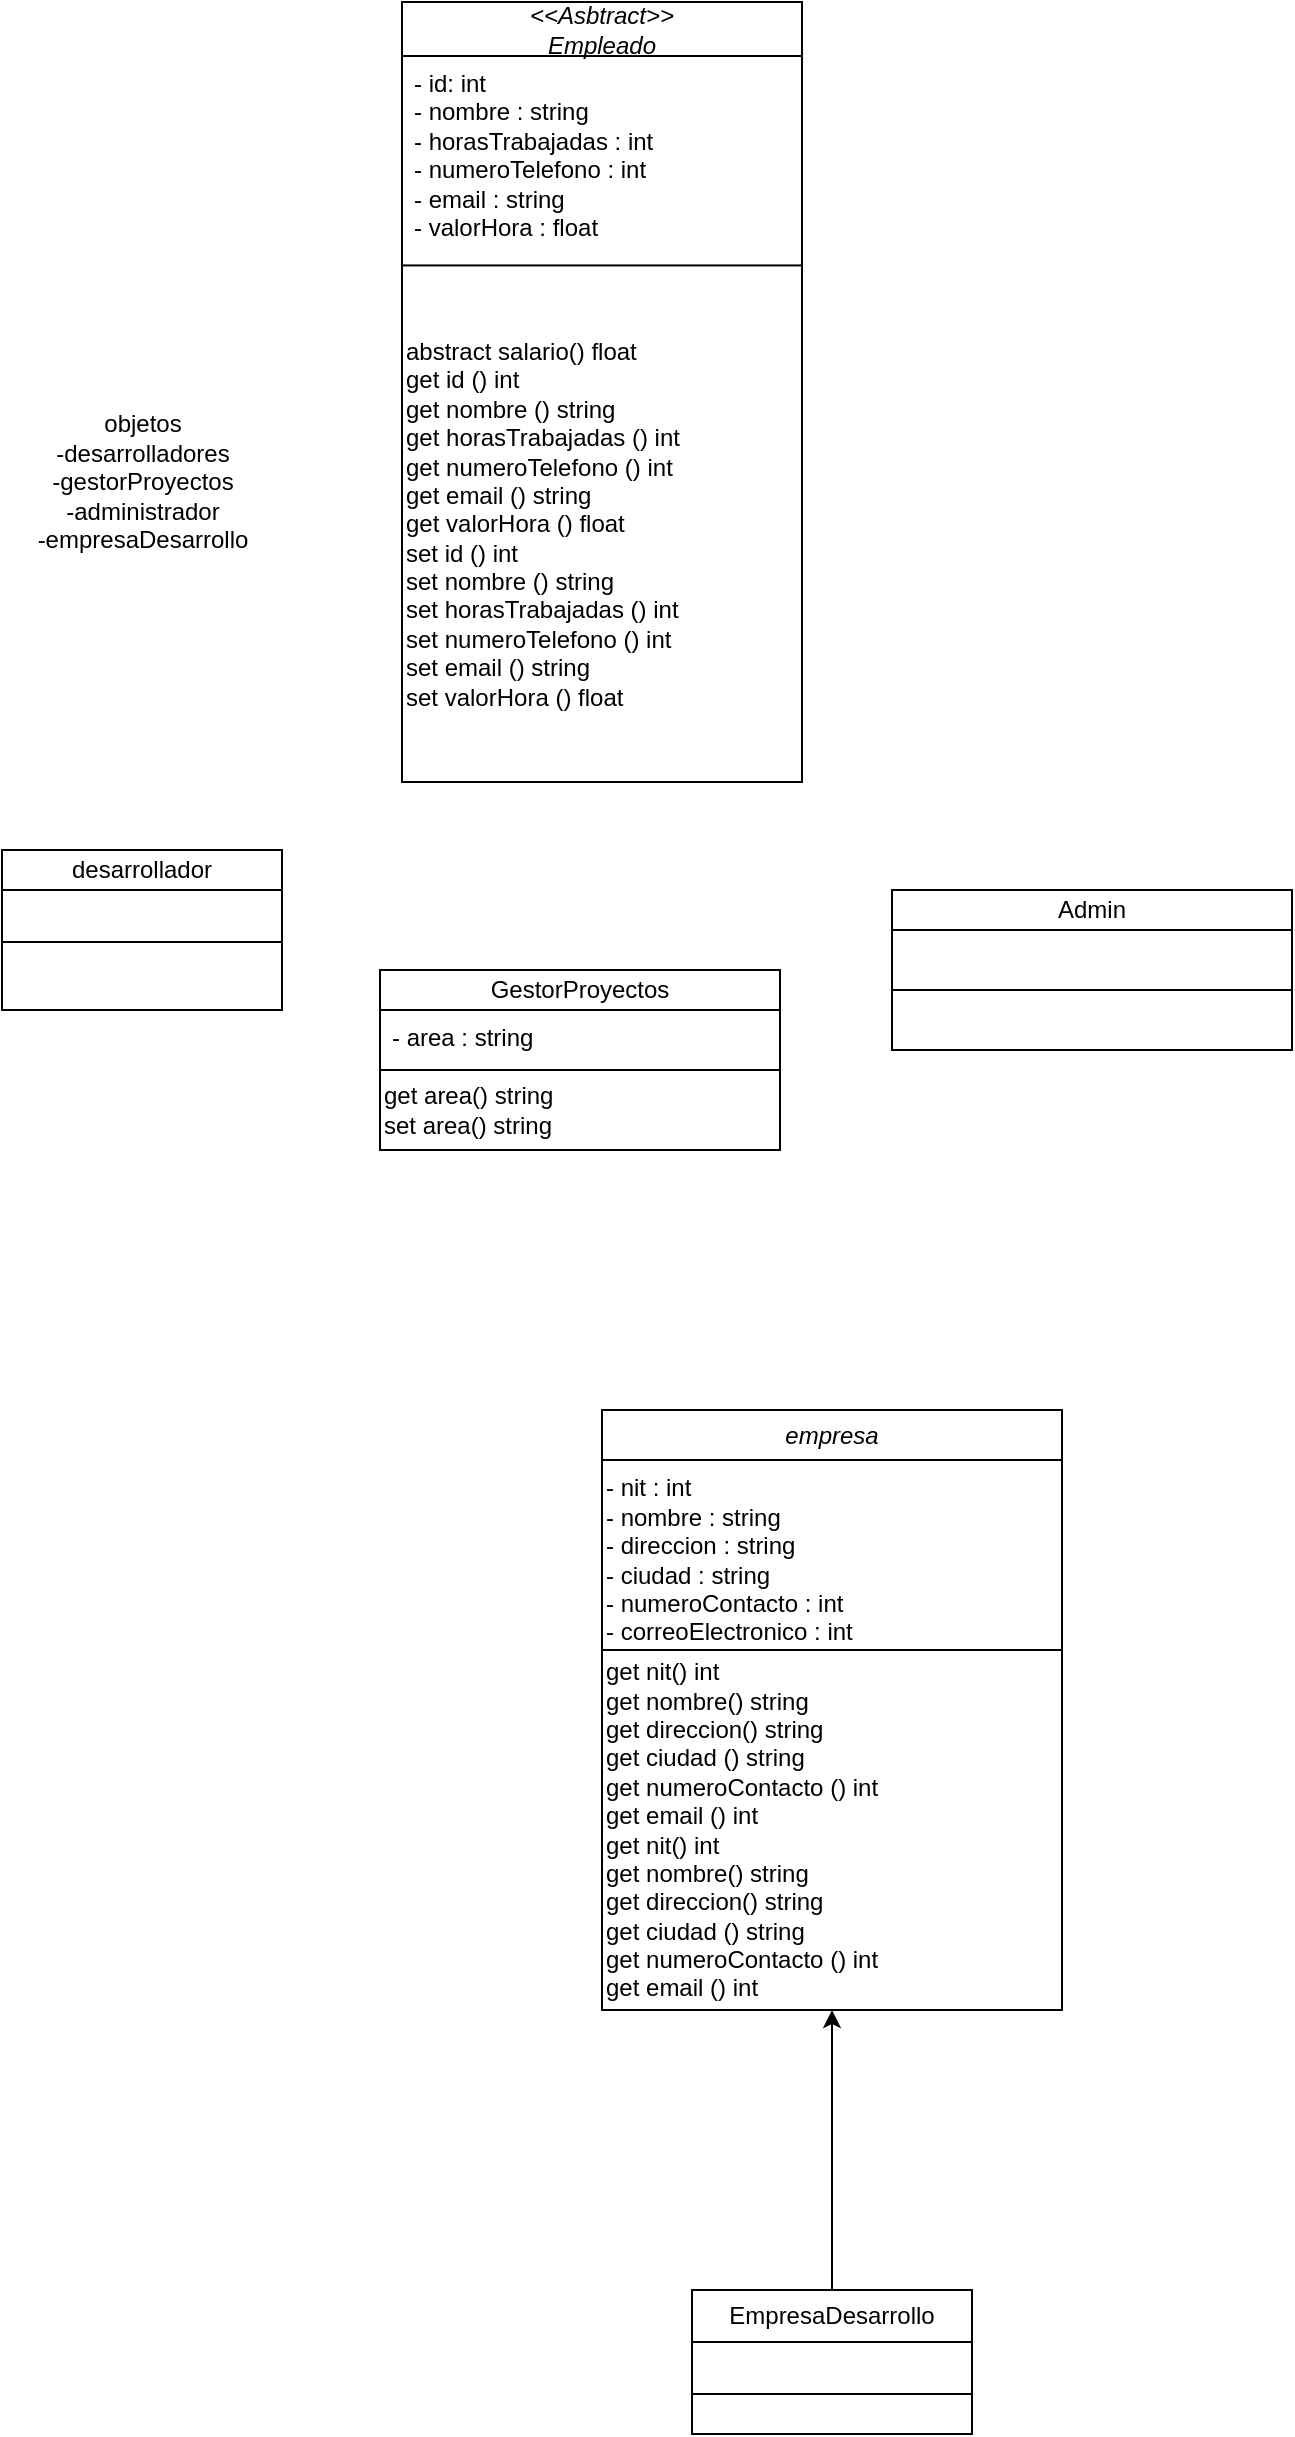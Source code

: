 <mxfile version="27.1.5">
  <diagram id="C5RBs43oDa-KdzZeNtuy" name="Page-1">
    <mxGraphModel dx="1404" dy="1919" grid="1" gridSize="10" guides="1" tooltips="1" connect="1" arrows="1" fold="1" page="1" pageScale="1" pageWidth="827" pageHeight="1169" math="0" shadow="0">
      <root>
        <mxCell id="WIyWlLk6GJQsqaUBKTNV-0" />
        <mxCell id="WIyWlLk6GJQsqaUBKTNV-1" parent="WIyWlLk6GJQsqaUBKTNV-0" />
        <mxCell id="eQQbHNW9Zh0sPVYtzJ5o-6" value="objetos&lt;div&gt;-desarrolladores&lt;/div&gt;&lt;div&gt;-gestorProyectos&lt;/div&gt;&lt;div&gt;-administrador&lt;/div&gt;&lt;div&gt;-empresaDesarrollo&lt;/div&gt;&lt;div&gt;&lt;br&gt;&lt;/div&gt;" style="text;html=1;align=center;verticalAlign=middle;resizable=0;points=[];autosize=1;strokeColor=none;fillColor=none;" parent="WIyWlLk6GJQsqaUBKTNV-1" vertex="1">
          <mxGeometry x="35" y="-7" width="130" height="100" as="geometry" />
        </mxCell>
        <mxCell id="eQQbHNW9Zh0sPVYtzJ5o-22" value="" style="group" parent="WIyWlLk6GJQsqaUBKTNV-1" vertex="1" connectable="0">
          <mxGeometry x="30" y="220" width="140" height="80" as="geometry" />
        </mxCell>
        <mxCell id="eQQbHNW9Zh0sPVYtzJ5o-17" value="desarrollador" style="swimlane;fontStyle=0;childLayout=stackLayout;horizontal=1;startSize=20;fillColor=none;horizontalStack=0;resizeParent=1;resizeParentMax=0;resizeLast=0;collapsible=1;marginBottom=0;whiteSpace=wrap;html=1;" parent="eQQbHNW9Zh0sPVYtzJ5o-22" vertex="1">
          <mxGeometry width="140" height="46" as="geometry" />
        </mxCell>
        <mxCell id="eQQbHNW9Zh0sPVYtzJ5o-21" value="" style="html=1;whiteSpace=wrap;" parent="eQQbHNW9Zh0sPVYtzJ5o-22" vertex="1">
          <mxGeometry y="46" width="140" height="34" as="geometry" />
        </mxCell>
        <mxCell id="eQQbHNW9Zh0sPVYtzJ5o-40" value="" style="group" parent="WIyWlLk6GJQsqaUBKTNV-1" vertex="1" connectable="0">
          <mxGeometry x="219" y="280" width="200" height="90" as="geometry" />
        </mxCell>
        <mxCell id="eQQbHNW9Zh0sPVYtzJ5o-37" value="GestorProyectos" style="swimlane;fontStyle=0;childLayout=stackLayout;horizontal=1;startSize=20;fillColor=none;horizontalStack=0;resizeParent=1;resizeParentMax=0;resizeLast=0;collapsible=1;marginBottom=0;whiteSpace=wrap;html=1;movable=1;resizable=1;rotatable=1;deletable=1;editable=1;locked=0;connectable=1;" parent="eQQbHNW9Zh0sPVYtzJ5o-40" vertex="1">
          <mxGeometry width="200" height="50" as="geometry" />
        </mxCell>
        <mxCell id="eQQbHNW9Zh0sPVYtzJ5o-38" value="&lt;div&gt;- area : string&lt;/div&gt;&lt;div&gt;&lt;br&gt;&lt;/div&gt;" style="text;strokeColor=none;fillColor=none;align=left;verticalAlign=top;spacingLeft=4;spacingRight=4;overflow=hidden;rotatable=1;points=[[0,0.5],[1,0.5]];portConstraint=eastwest;whiteSpace=wrap;html=1;movable=1;resizable=1;deletable=1;editable=1;locked=0;connectable=1;" parent="eQQbHNW9Zh0sPVYtzJ5o-37" vertex="1">
          <mxGeometry y="20" width="200" height="30" as="geometry" />
        </mxCell>
        <mxCell id="eQQbHNW9Zh0sPVYtzJ5o-39" value="get area() string&lt;div&gt;set area() string&lt;/div&gt;" style="html=1;whiteSpace=wrap;movable=1;resizable=1;rotatable=1;deletable=1;editable=1;locked=0;connectable=1;align=left;" parent="eQQbHNW9Zh0sPVYtzJ5o-40" vertex="1">
          <mxGeometry y="50" width="200" height="40" as="geometry" />
        </mxCell>
        <mxCell id="eQQbHNW9Zh0sPVYtzJ5o-43" value="Admin" style="swimlane;fontStyle=0;childLayout=stackLayout;horizontal=1;startSize=20;fillColor=none;horizontalStack=0;resizeParent=1;resizeParentMax=0;resizeLast=0;collapsible=1;marginBottom=0;whiteSpace=wrap;html=1;movable=1;resizable=1;rotatable=1;deletable=1;editable=1;locked=0;connectable=1;container=0;" parent="WIyWlLk6GJQsqaUBKTNV-1" vertex="1">
          <mxGeometry x="475" y="240" width="200" height="50" as="geometry" />
        </mxCell>
        <mxCell id="eQQbHNW9Zh0sPVYtzJ5o-44" value="&lt;div&gt;&lt;br&gt;&lt;/div&gt;" style="text;strokeColor=none;fillColor=none;align=left;verticalAlign=top;spacingLeft=4;spacingRight=4;overflow=hidden;rotatable=1;points=[[0,0.5],[1,0.5]];portConstraint=eastwest;whiteSpace=wrap;html=1;movable=1;resizable=1;deletable=1;editable=1;locked=0;connectable=1;" parent="eQQbHNW9Zh0sPVYtzJ5o-43" vertex="1">
          <mxGeometry y="20" width="200" height="30" as="geometry" />
        </mxCell>
        <mxCell id="eQQbHNW9Zh0sPVYtzJ5o-45" value="" style="html=1;whiteSpace=wrap;movable=1;resizable=1;rotatable=1;deletable=1;editable=1;locked=0;connectable=1;align=left;container=0;" parent="WIyWlLk6GJQsqaUBKTNV-1" vertex="1">
          <mxGeometry x="475" y="290" width="200" height="30" as="geometry" />
        </mxCell>
        <mxCell id="eQQbHNW9Zh0sPVYtzJ5o-63" style="edgeStyle=orthogonalEdgeStyle;rounded=0;orthogonalLoop=1;jettySize=auto;html=1;entryX=0.5;entryY=1;entryDx=0;entryDy=0;" parent="WIyWlLk6GJQsqaUBKTNV-1" source="eQQbHNW9Zh0sPVYtzJ5o-58" target="eQQbHNW9Zh0sPVYtzJ5o-51" edge="1">
          <mxGeometry relative="1" as="geometry">
            <mxPoint x="200" y="660" as="targetPoint" />
          </mxGeometry>
        </mxCell>
        <mxCell id="9xxrq-12cL4ipkR8ukaH-4" value="" style="group" parent="WIyWlLk6GJQsqaUBKTNV-1" vertex="1" connectable="0">
          <mxGeometry x="375" y="940" width="140" height="72" as="geometry" />
        </mxCell>
        <mxCell id="eQQbHNW9Zh0sPVYtzJ5o-58" value="EmpresaDesarrollo" style="swimlane;fontStyle=0;childLayout=stackLayout;horizontal=1;startSize=26;fillColor=none;horizontalStack=0;resizeParent=1;resizeParentMax=0;resizeLast=0;collapsible=1;marginBottom=0;whiteSpace=wrap;html=1;" parent="9xxrq-12cL4ipkR8ukaH-4" vertex="1">
          <mxGeometry width="140" height="52" as="geometry" />
        </mxCell>
        <mxCell id="eQQbHNW9Zh0sPVYtzJ5o-62" value="" style="html=1;whiteSpace=wrap;" parent="9xxrq-12cL4ipkR8ukaH-4" vertex="1">
          <mxGeometry y="52" width="140" height="20" as="geometry" />
        </mxCell>
        <mxCell id="9xxrq-12cL4ipkR8ukaH-5" value="" style="group" parent="WIyWlLk6GJQsqaUBKTNV-1" vertex="1" connectable="0">
          <mxGeometry x="330" y="500" width="230" height="300" as="geometry" />
        </mxCell>
        <mxCell id="eQQbHNW9Zh0sPVYtzJ5o-50" value="&lt;i&gt;empresa&lt;/i&gt;" style="swimlane;fontStyle=0;childLayout=stackLayout;horizontal=1;startSize=25;fillColor=none;horizontalStack=0;resizeParent=1;resizeParentMax=0;resizeLast=0;collapsible=1;marginBottom=0;whiteSpace=wrap;html=1;" parent="9xxrq-12cL4ipkR8ukaH-5" vertex="1">
          <mxGeometry width="230" height="125" as="geometry" />
        </mxCell>
        <mxCell id="eQQbHNW9Zh0sPVYtzJ5o-54" value="- nit : int&lt;div&gt;- nombre : string&lt;/div&gt;&lt;div&gt;- direccion : string&lt;/div&gt;&lt;div&gt;- ciudad : string&lt;/div&gt;&lt;div&gt;- numeroContacto : int&lt;/div&gt;&lt;div&gt;- correoElectronico : int&lt;/div&gt;" style="text;html=1;align=left;verticalAlign=middle;resizable=0;points=[];autosize=1;strokeColor=none;fillColor=none;" parent="eQQbHNW9Zh0sPVYtzJ5o-50" vertex="1">
          <mxGeometry y="25" width="230" height="100" as="geometry" />
        </mxCell>
        <mxCell id="eQQbHNW9Zh0sPVYtzJ5o-51" value="get nit() int&lt;div&gt;get nombre() string&lt;/div&gt;&lt;div&gt;get direccion() string&lt;/div&gt;&lt;div&gt;get ciudad () string&lt;/div&gt;&lt;div&gt;get numeroContacto () int&lt;/div&gt;&lt;div&gt;get email () int&lt;br&gt;&lt;div&gt;get nit() int&lt;div&gt;get nombre() string&lt;/div&gt;&lt;div&gt;get direccion() string&lt;/div&gt;&lt;div&gt;get ciudad () string&lt;/div&gt;&lt;div&gt;get numeroContacto () int&lt;/div&gt;&lt;div&gt;get email () int&lt;/div&gt;&lt;/div&gt;&lt;/div&gt;" style="html=1;whiteSpace=wrap;align=left;" parent="9xxrq-12cL4ipkR8ukaH-5" vertex="1">
          <mxGeometry y="120" width="230" height="180" as="geometry" />
        </mxCell>
        <mxCell id="eQQbHNW9Zh0sPVYtzJ5o-12" value="&lt;i&gt;&amp;lt;&amp;lt;Asbtract&amp;gt;&amp;gt;&lt;/i&gt;&lt;div&gt;&lt;i&gt;Empleado&lt;/i&gt;&lt;/div&gt;" style="swimlane;fontStyle=0;childLayout=stackLayout;horizontal=1;startSize=27;fillColor=none;horizontalStack=0;resizeParent=1;resizeParentMax=0;resizeLast=0;collapsible=1;marginBottom=0;whiteSpace=wrap;html=1;movable=1;resizable=1;rotatable=1;deletable=1;editable=1;locked=0;connectable=1;" parent="WIyWlLk6GJQsqaUBKTNV-1" vertex="1">
          <mxGeometry x="230" y="-204" width="200" height="390" as="geometry" />
        </mxCell>
        <mxCell id="eQQbHNW9Zh0sPVYtzJ5o-23" value="" style="group" parent="eQQbHNW9Zh0sPVYtzJ5o-12" vertex="1" connectable="0">
          <mxGeometry y="27" width="200" height="363" as="geometry" />
        </mxCell>
        <mxCell id="eQQbHNW9Zh0sPVYtzJ5o-14" value="- id: int&lt;div&gt;- nombre : string&lt;/div&gt;&lt;div&gt;- horasTrabajadas : int&lt;/div&gt;&lt;div&gt;- numeroTelefono : int&lt;/div&gt;&lt;div&gt;- email : string&lt;/div&gt;&lt;div&gt;- valorHora : float&lt;/div&gt;" style="text;strokeColor=none;fillColor=none;align=left;verticalAlign=top;spacingLeft=4;spacingRight=4;overflow=hidden;rotatable=1;points=[[0,0.5],[1,0.5]];portConstraint=eastwest;whiteSpace=wrap;html=1;movable=1;resizable=1;deletable=1;editable=1;locked=0;connectable=1;" parent="eQQbHNW9Zh0sPVYtzJ5o-23" vertex="1">
          <mxGeometry width="200" height="93.514" as="geometry" />
        </mxCell>
        <mxCell id="eQQbHNW9Zh0sPVYtzJ5o-16" value="abstract salario() float&lt;div&gt;get id () int&lt;/div&gt;&lt;div&gt;get nombre () string&lt;/div&gt;&lt;div&gt;get horasTrabajadas () int&lt;/div&gt;&lt;div&gt;get numeroTelefono () int&lt;/div&gt;&lt;div&gt;get email () string&lt;/div&gt;&lt;div&gt;get valorHora () float&lt;/div&gt;&lt;div&gt;set id () int&lt;/div&gt;&lt;div&gt;set nombre () string&lt;/div&gt;&lt;div&gt;set horasTrabajadas () int&lt;/div&gt;&lt;div&gt;set numeroTelefono () int&lt;/div&gt;&lt;div&gt;set email () string&lt;/div&gt;&lt;div&gt;set valorHora () float&lt;/div&gt;" style="html=1;whiteSpace=wrap;movable=1;resizable=1;rotatable=1;deletable=1;editable=1;locked=0;connectable=1;align=left;" parent="eQQbHNW9Zh0sPVYtzJ5o-23" vertex="1">
          <mxGeometry y="104.71" width="200" height="258.29" as="geometry" />
        </mxCell>
      </root>
    </mxGraphModel>
  </diagram>
</mxfile>
